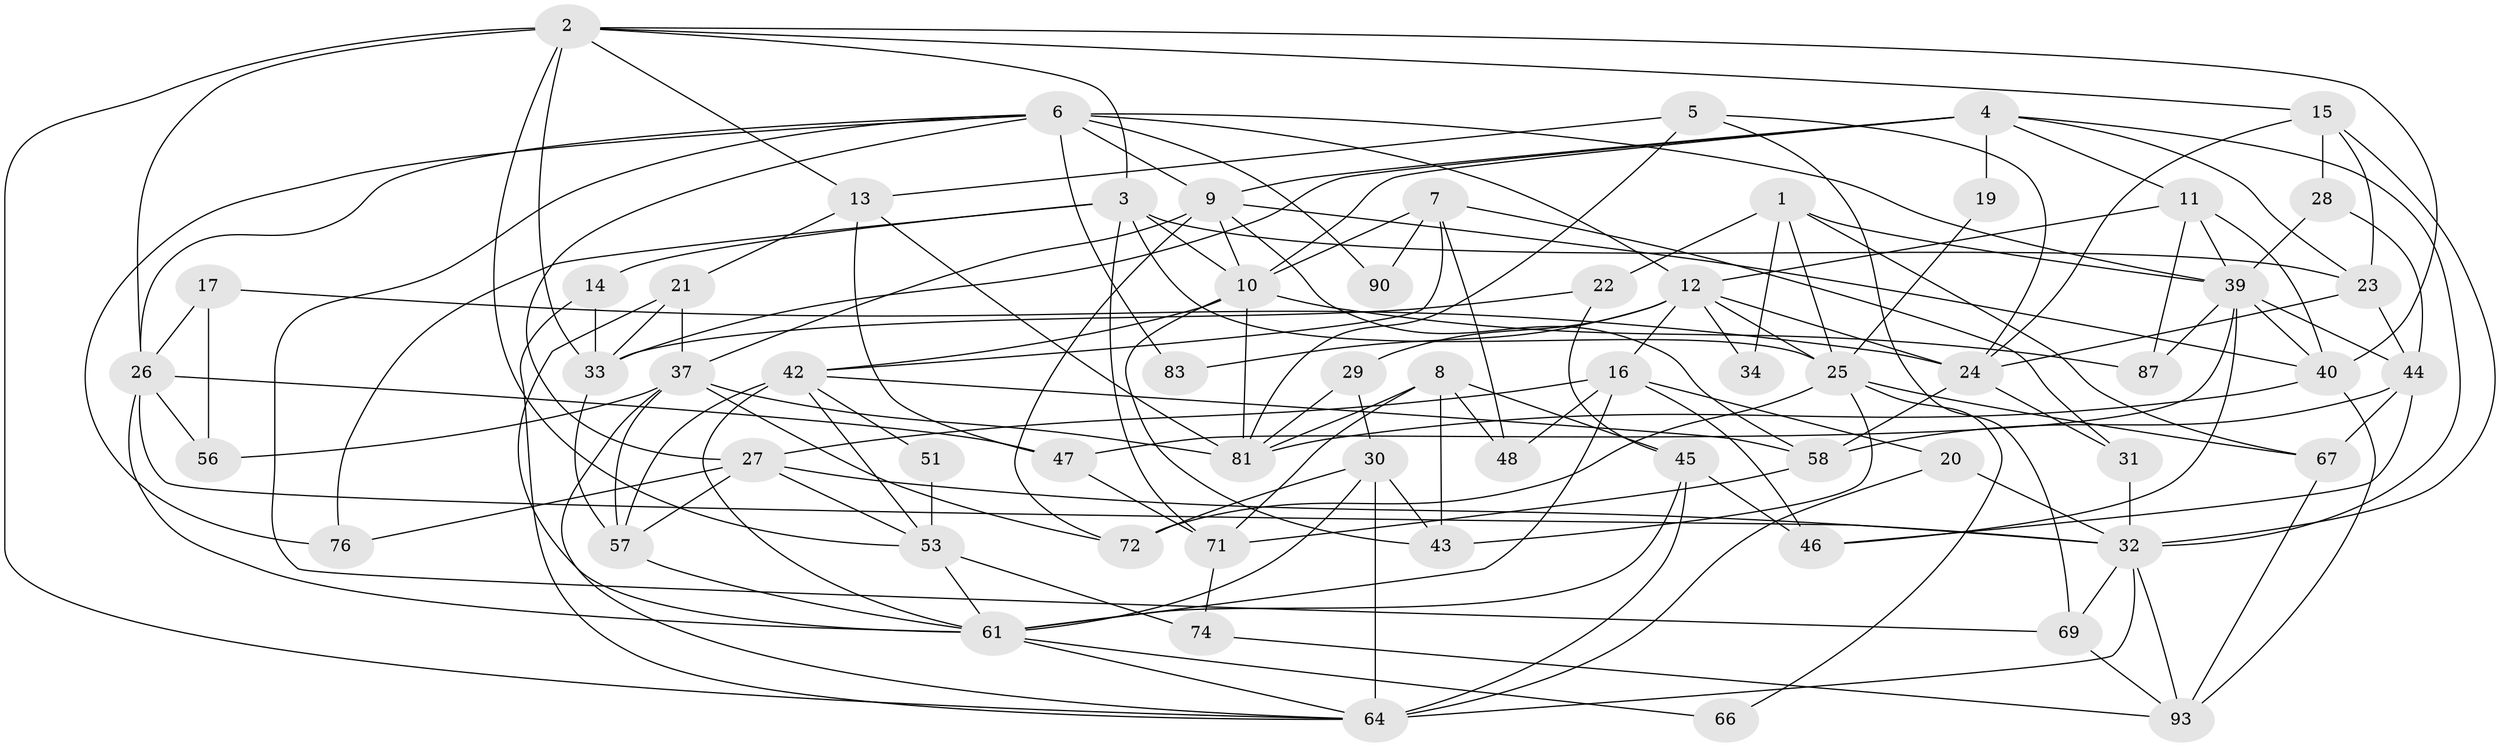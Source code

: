 // original degree distribution, {5: 0.18, 4: 0.32, 7: 0.02, 3: 0.28, 6: 0.08, 2: 0.1, 8: 0.02}
// Generated by graph-tools (version 1.1) at 2025/41/03/06/25 10:41:59]
// undirected, 62 vertices, 157 edges
graph export_dot {
graph [start="1"]
  node [color=gray90,style=filled];
  1;
  2 [super="+18"];
  3 [super="+35"];
  4;
  5 [super="+55"];
  6 [super="+85"];
  7 [super="+54"];
  8 [super="+65"];
  9 [super="+92"];
  10 [super="+59"];
  11 [super="+38"];
  12 [super="+36"];
  13 [super="+60"];
  14;
  15 [super="+79"];
  16 [super="+89"];
  17;
  19;
  20;
  21;
  22;
  23 [super="+63"];
  24 [super="+80"];
  25 [super="+86"];
  26 [super="+62"];
  27 [super="+41"];
  28;
  29;
  30;
  31;
  32 [super="+49"];
  33 [super="+91"];
  34;
  37 [super="+95"];
  39 [super="+70"];
  40 [super="+100"];
  42 [super="+50"];
  43 [super="+77"];
  44 [super="+68"];
  45 [super="+94"];
  46 [super="+52"];
  47 [super="+82"];
  48;
  51;
  53 [super="+78"];
  56 [super="+84"];
  57 [super="+73"];
  58;
  61 [super="+88"];
  64 [super="+75"];
  66;
  67;
  69;
  71 [super="+97"];
  72 [super="+96"];
  74;
  76;
  81 [super="+99"];
  83;
  87;
  90;
  93 [super="+98"];
  1 -- 67;
  1 -- 22;
  1 -- 25;
  1 -- 34;
  1 -- 39;
  2 -- 26;
  2 -- 3;
  2 -- 40;
  2 -- 64;
  2 -- 33;
  2 -- 53;
  2 -- 13;
  2 -- 15;
  3 -- 25;
  3 -- 14;
  3 -- 76;
  3 -- 10;
  3 -- 71;
  3 -- 23;
  4 -- 32;
  4 -- 19;
  4 -- 23;
  4 -- 33;
  4 -- 10;
  4 -- 11;
  4 -- 9;
  5 -- 24;
  5 -- 13;
  5 -- 81;
  5 -- 69;
  6 -- 76;
  6 -- 12;
  6 -- 83;
  6 -- 90;
  6 -- 69;
  6 -- 26;
  6 -- 27;
  6 -- 39;
  6 -- 9;
  7 -- 31;
  7 -- 48;
  7 -- 10;
  7 -- 90;
  7 -- 42;
  8 -- 71;
  8 -- 81;
  8 -- 48;
  8 -- 45;
  8 -- 43;
  9 -- 37;
  9 -- 72;
  9 -- 40 [weight=2];
  9 -- 58;
  9 -- 10;
  10 -- 42;
  10 -- 43;
  10 -- 87;
  10 -- 81;
  11 -- 39;
  11 -- 87;
  11 -- 12;
  11 -- 40;
  12 -- 24;
  12 -- 29;
  12 -- 34;
  12 -- 25;
  12 -- 83;
  12 -- 16;
  13 -- 47;
  13 -- 81;
  13 -- 21;
  14 -- 33;
  14 -- 64;
  15 -- 32;
  15 -- 24;
  15 -- 28;
  15 -- 23;
  16 -- 61;
  16 -- 27;
  16 -- 46;
  16 -- 48;
  16 -- 20;
  17 -- 26;
  17 -- 24;
  17 -- 56;
  19 -- 25;
  20 -- 64 [weight=2];
  20 -- 32;
  21 -- 33;
  21 -- 61;
  21 -- 37;
  22 -- 45;
  22 -- 33;
  23 -- 24;
  23 -- 44;
  24 -- 58;
  24 -- 31;
  25 -- 72 [weight=2];
  25 -- 67;
  25 -- 66;
  25 -- 43;
  26 -- 61;
  26 -- 32;
  26 -- 47;
  26 -- 56;
  27 -- 57;
  27 -- 76;
  27 -- 32;
  27 -- 53;
  28 -- 39;
  28 -- 44;
  29 -- 81;
  29 -- 30;
  30 -- 64;
  30 -- 72;
  30 -- 61;
  30 -- 43;
  31 -- 32;
  32 -- 69;
  32 -- 64;
  32 -- 93;
  33 -- 57;
  37 -- 56;
  37 -- 72;
  37 -- 64;
  37 -- 81;
  37 -- 57;
  39 -- 40;
  39 -- 47;
  39 -- 87;
  39 -- 46;
  39 -- 44;
  40 -- 93;
  40 -- 81;
  42 -- 51;
  42 -- 58;
  42 -- 61;
  42 -- 57;
  42 -- 53;
  44 -- 58;
  44 -- 67;
  44 -- 46;
  45 -- 46 [weight=2];
  45 -- 64;
  45 -- 61;
  47 -- 71;
  51 -- 53;
  53 -- 74 [weight=2];
  53 -- 61;
  57 -- 61;
  58 -- 71;
  61 -- 66;
  61 -- 64;
  67 -- 93;
  69 -- 93;
  71 -- 74;
  74 -- 93;
}

